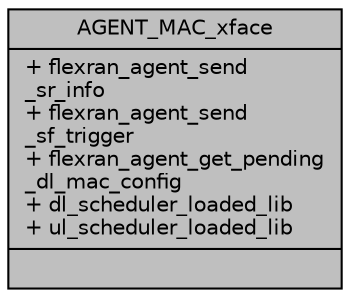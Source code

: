 digraph "AGENT_MAC_xface"
{
 // LATEX_PDF_SIZE
  edge [fontname="Helvetica",fontsize="10",labelfontname="Helvetica",labelfontsize="10"];
  node [fontname="Helvetica",fontsize="10",shape=record];
  Node1 [label="{AGENT_MAC_xface\n|+ flexran_agent_send\l_sr_info\l+ flexran_agent_send\l_sf_trigger\l+ flexran_agent_get_pending\l_dl_mac_config\l+ dl_scheduler_loaded_lib\l+ ul_scheduler_loaded_lib\l|}",height=0.2,width=0.4,color="black", fillcolor="grey75", style="filled", fontcolor="black",tooltip=" "];
}
